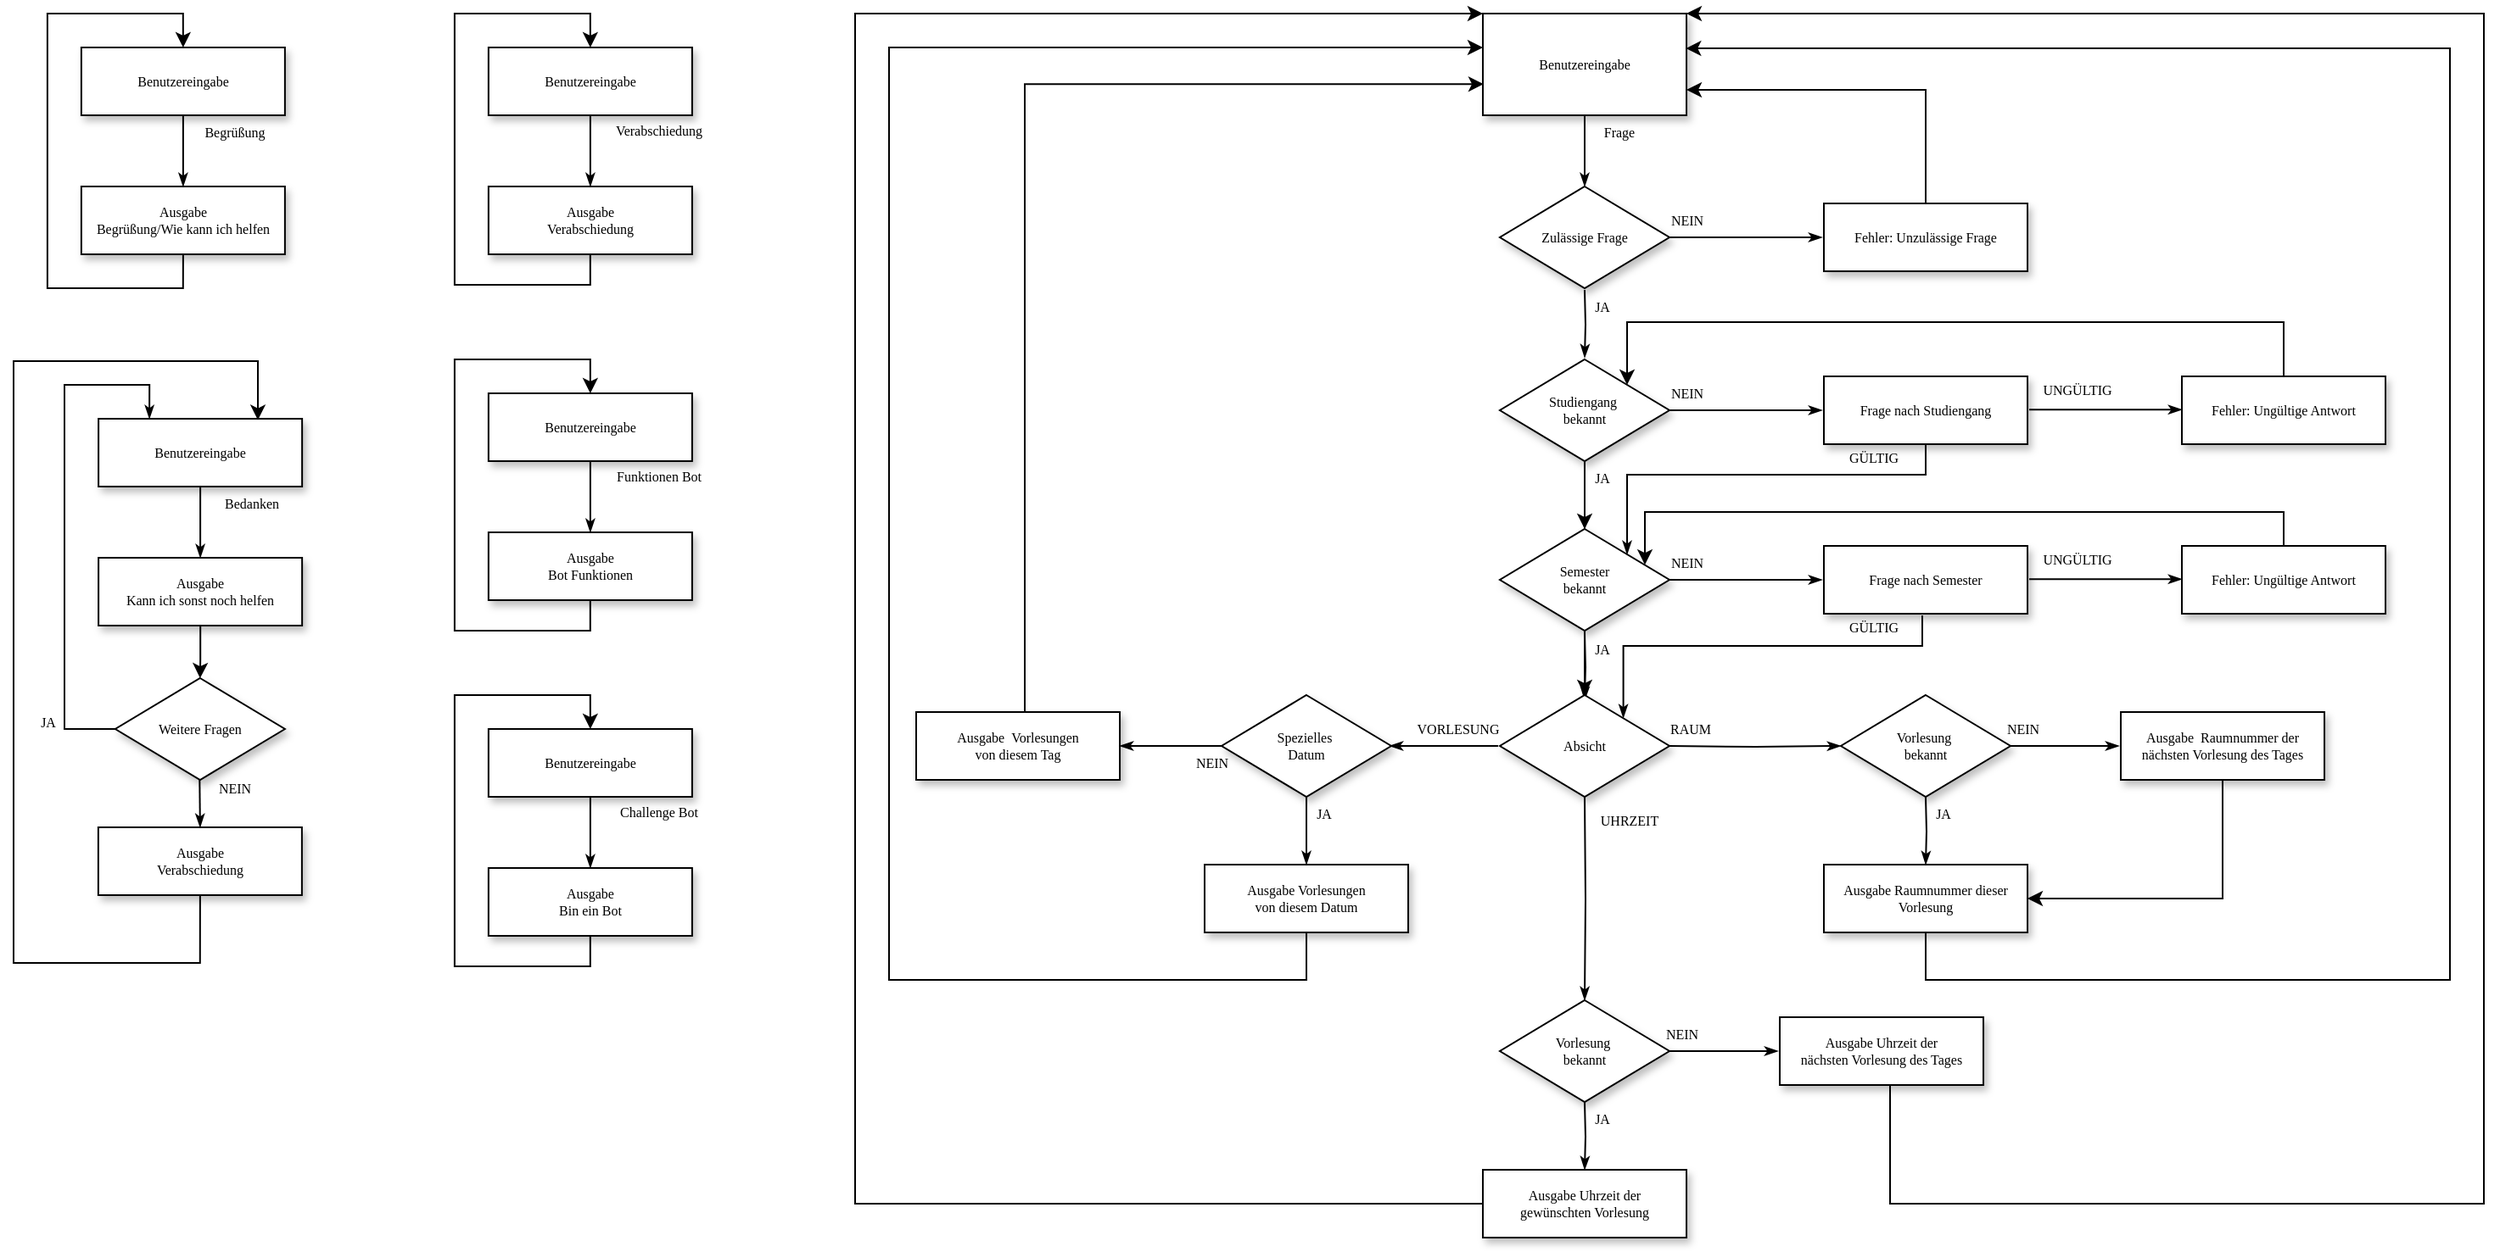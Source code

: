 <mxfile version="15.9.6" type="device"><diagram id="SkZaV6XRM8YND_gPNKjr" name="Page-1"><mxGraphModel dx="2051" dy="1153" grid="1" gridSize="10" guides="1" tooltips="1" connect="1" arrows="1" fold="1" page="1" pageScale="1" pageWidth="827" pageHeight="1169" math="0" shadow="0"><root><mxCell id="0"/><mxCell id="1" parent="0"/><mxCell id="IC4qTKkqoyPokEPvQ9SO-1" value="Benutzereingabe" style="rounded=0;whiteSpace=wrap;html=1;shadow=1;labelBackgroundColor=none;strokeWidth=1;fontFamily=Verdana;fontSize=8;align=center;" vertex="1" parent="1"><mxGeometry x="990" y="120" width="120" height="60" as="geometry"/></mxCell><mxCell id="IC4qTKkqoyPokEPvQ9SO-2" value="NEIN" style="edgeStyle=orthogonalEdgeStyle;rounded=0;html=1;labelBackgroundColor=none;startSize=5;endArrow=classicThin;endFill=1;endSize=5;jettySize=auto;orthogonalLoop=1;strokeWidth=1;fontFamily=Verdana;fontSize=8" edge="1" parent="1" source="IC4qTKkqoyPokEPvQ9SO-5"><mxGeometry x="-0.778" y="10" relative="1" as="geometry"><mxPoint as="offset"/><mxPoint x="1190" y="354" as="targetPoint"/></mxGeometry></mxCell><mxCell id="IC4qTKkqoyPokEPvQ9SO-3" value="JA" style="edgeStyle=orthogonalEdgeStyle;rounded=0;html=1;labelBackgroundColor=none;startSize=5;endArrow=classicThin;endFill=1;endSize=5;jettySize=auto;orthogonalLoop=1;strokeWidth=1;fontFamily=Verdana;fontSize=8" edge="1" parent="1" source="IC4qTKkqoyPokEPvQ9SO-5"><mxGeometry x="-0.5" y="10" relative="1" as="geometry"><mxPoint as="offset"/><mxPoint x="1050" y="424" as="targetPoint"/></mxGeometry></mxCell><mxCell id="IC4qTKkqoyPokEPvQ9SO-4" value="" style="edgeStyle=orthogonalEdgeStyle;rounded=0;orthogonalLoop=1;jettySize=auto;html=1;" edge="1" parent="1" source="IC4qTKkqoyPokEPvQ9SO-5" target="IC4qTKkqoyPokEPvQ9SO-7"><mxGeometry relative="1" as="geometry"/></mxCell><mxCell id="IC4qTKkqoyPokEPvQ9SO-5" value="Studiengang&amp;nbsp;&lt;br&gt;bekannt" style="rhombus;whiteSpace=wrap;html=1;rounded=0;shadow=1;labelBackgroundColor=none;strokeWidth=1;fontFamily=Verdana;fontSize=8;align=center;" vertex="1" parent="1"><mxGeometry x="1000" y="324" width="100" height="60" as="geometry"/></mxCell><mxCell id="IC4qTKkqoyPokEPvQ9SO-6" value="Frage nach Studiengang" style="whiteSpace=wrap;html=1;rounded=0;shadow=1;labelBackgroundColor=none;strokeWidth=1;fontFamily=Verdana;fontSize=8;align=center;" vertex="1" parent="1"><mxGeometry x="1191" y="334" width="120" height="40" as="geometry"/></mxCell><mxCell id="IC4qTKkqoyPokEPvQ9SO-85" value="" style="edgeStyle=orthogonalEdgeStyle;rounded=0;orthogonalLoop=1;jettySize=auto;html=1;" edge="1" parent="1" source="IC4qTKkqoyPokEPvQ9SO-7" target="IC4qTKkqoyPokEPvQ9SO-11"><mxGeometry relative="1" as="geometry"/></mxCell><mxCell id="IC4qTKkqoyPokEPvQ9SO-7" value="Semester&lt;br&gt;bekannt" style="rhombus;whiteSpace=wrap;html=1;rounded=0;shadow=1;labelBackgroundColor=none;strokeWidth=1;fontFamily=Verdana;fontSize=8;align=center;" vertex="1" parent="1"><mxGeometry x="1000" y="424" width="100" height="60" as="geometry"/></mxCell><mxCell id="IC4qTKkqoyPokEPvQ9SO-8" value="JA" style="edgeStyle=orthogonalEdgeStyle;rounded=0;html=1;labelBackgroundColor=none;startSize=5;endArrow=classicThin;endFill=1;endSize=5;jettySize=auto;orthogonalLoop=1;strokeWidth=1;fontFamily=Verdana;fontSize=8" edge="1" parent="1"><mxGeometry x="-0.5" y="10" relative="1" as="geometry"><mxPoint as="offset"/><mxPoint x="1050" y="485" as="sourcePoint"/><mxPoint x="1050" y="525" as="targetPoint"/></mxGeometry></mxCell><mxCell id="IC4qTKkqoyPokEPvQ9SO-9" value="NEIN" style="edgeStyle=orthogonalEdgeStyle;rounded=0;html=1;labelBackgroundColor=none;startSize=5;endArrow=classicThin;endFill=1;endSize=5;jettySize=auto;orthogonalLoop=1;strokeWidth=1;fontFamily=Verdana;fontSize=8" edge="1" parent="1"><mxGeometry x="-0.778" y="10" relative="1" as="geometry"><mxPoint as="offset"/><mxPoint x="1100" y="454" as="sourcePoint"/><mxPoint x="1190" y="454" as="targetPoint"/></mxGeometry></mxCell><mxCell id="IC4qTKkqoyPokEPvQ9SO-10" value="Frage nach Semester" style="whiteSpace=wrap;html=1;rounded=0;shadow=1;labelBackgroundColor=none;strokeWidth=1;fontFamily=Verdana;fontSize=8;align=center;" vertex="1" parent="1"><mxGeometry x="1191" y="434" width="120" height="40" as="geometry"/></mxCell><mxCell id="IC4qTKkqoyPokEPvQ9SO-11" value="Absicht" style="rhombus;whiteSpace=wrap;html=1;rounded=0;shadow=1;labelBackgroundColor=none;strokeWidth=1;fontFamily=Verdana;fontSize=8;align=center;" vertex="1" parent="1"><mxGeometry x="1000" y="522" width="100" height="60" as="geometry"/></mxCell><mxCell id="IC4qTKkqoyPokEPvQ9SO-12" value="VORLESUNG" style="edgeStyle=orthogonalEdgeStyle;rounded=0;html=1;labelBackgroundColor=none;startSize=5;endArrow=classicThin;endFill=1;endSize=5;jettySize=auto;orthogonalLoop=1;strokeWidth=1;fontFamily=Verdana;fontSize=8;exitX=0;exitY=0.5;exitDx=0;exitDy=0;" edge="1" parent="1"><mxGeometry x="-0.251" y="-10" relative="1" as="geometry"><mxPoint as="offset"/><mxPoint x="999" y="552" as="sourcePoint"/><mxPoint x="935" y="552" as="targetPoint"/><Array as="points"><mxPoint x="975" y="552"/><mxPoint x="975" y="552"/></Array></mxGeometry></mxCell><mxCell id="IC4qTKkqoyPokEPvQ9SO-13" value="UHRZEIT" style="edgeStyle=orthogonalEdgeStyle;rounded=0;html=1;labelBackgroundColor=none;startSize=5;endArrow=classicThin;endFill=1;endSize=5;jettySize=auto;orthogonalLoop=1;strokeWidth=1;fontFamily=Verdana;fontSize=8;entryX=0.5;entryY=0;entryDx=0;entryDy=0;" edge="1" parent="1" target="IC4qTKkqoyPokEPvQ9SO-31"><mxGeometry x="-0.767" y="26" relative="1" as="geometry"><mxPoint as="offset"/><mxPoint x="1050" y="582" as="sourcePoint"/><mxPoint x="1050" y="622" as="targetPoint"/><Array as="points"/></mxGeometry></mxCell><mxCell id="IC4qTKkqoyPokEPvQ9SO-14" value="RAUM" style="edgeStyle=orthogonalEdgeStyle;rounded=0;html=1;labelBackgroundColor=none;startSize=5;endArrow=classicThin;endFill=1;endSize=5;jettySize=auto;orthogonalLoop=1;strokeWidth=1;fontFamily=Verdana;fontSize=8;entryX=0;entryY=0.5;entryDx=0;entryDy=0;" edge="1" parent="1" target="IC4qTKkqoyPokEPvQ9SO-17"><mxGeometry x="-0.778" y="10" relative="1" as="geometry"><mxPoint as="offset"/><mxPoint x="1100" y="552" as="sourcePoint"/><mxPoint x="1196" y="552" as="targetPoint"/></mxGeometry></mxCell><mxCell id="IC4qTKkqoyPokEPvQ9SO-15" style="edgeStyle=orthogonalEdgeStyle;rounded=0;orthogonalLoop=1;jettySize=auto;html=1;exitX=0.5;exitY=1;exitDx=0;exitDy=0;entryX=1;entryY=0.5;entryDx=0;entryDy=0;" edge="1" parent="1" source="IC4qTKkqoyPokEPvQ9SO-16" target="IC4qTKkqoyPokEPvQ9SO-21"><mxGeometry relative="1" as="geometry"/></mxCell><mxCell id="IC4qTKkqoyPokEPvQ9SO-16" value="Ausgabe &amp;nbsp;Raumnummer der nächsten Vorlesung des Tages" style="whiteSpace=wrap;html=1;rounded=0;shadow=1;labelBackgroundColor=none;strokeWidth=1;fontFamily=Verdana;fontSize=8;align=center;" vertex="1" parent="1"><mxGeometry x="1366" y="532" width="120" height="40" as="geometry"/></mxCell><mxCell id="IC4qTKkqoyPokEPvQ9SO-17" value="Vorlesung&amp;nbsp;&lt;br&gt;bekannt" style="rhombus;whiteSpace=wrap;html=1;rounded=0;shadow=1;labelBackgroundColor=none;strokeWidth=1;fontFamily=Verdana;fontSize=8;align=center;" vertex="1" parent="1"><mxGeometry x="1201" y="522" width="100" height="60" as="geometry"/></mxCell><mxCell id="IC4qTKkqoyPokEPvQ9SO-18" value="NEIN" style="edgeStyle=orthogonalEdgeStyle;rounded=0;html=1;labelBackgroundColor=none;startSize=5;endArrow=classicThin;endFill=1;endSize=5;jettySize=auto;orthogonalLoop=1;strokeWidth=1;fontFamily=Verdana;fontSize=8" edge="1" parent="1"><mxGeometry x="-0.778" y="10" relative="1" as="geometry"><mxPoint as="offset"/><mxPoint x="1301" y="552" as="sourcePoint"/><mxPoint x="1365" y="552.0" as="targetPoint"/></mxGeometry></mxCell><mxCell id="IC4qTKkqoyPokEPvQ9SO-19" value="JA" style="edgeStyle=orthogonalEdgeStyle;rounded=0;html=1;labelBackgroundColor=none;startSize=5;endArrow=classicThin;endFill=1;endSize=5;jettySize=auto;orthogonalLoop=1;strokeWidth=1;fontFamily=Verdana;fontSize=8" edge="1" parent="1"><mxGeometry x="-0.5" y="10" relative="1" as="geometry"><mxPoint as="offset"/><mxPoint x="1251" y="582" as="sourcePoint"/><mxPoint x="1251" y="622" as="targetPoint"/></mxGeometry></mxCell><mxCell id="IC4qTKkqoyPokEPvQ9SO-20" style="edgeStyle=orthogonalEdgeStyle;rounded=0;orthogonalLoop=1;jettySize=auto;html=1;exitX=0.5;exitY=1;exitDx=0;exitDy=0;entryX=0.997;entryY=0.342;entryDx=0;entryDy=0;entryPerimeter=0;" edge="1" parent="1" source="IC4qTKkqoyPokEPvQ9SO-21" target="IC4qTKkqoyPokEPvQ9SO-1"><mxGeometry relative="1" as="geometry"><mxPoint x="1160" y="140" as="targetPoint"/><Array as="points"><mxPoint x="1251" y="690"/><mxPoint x="1560" y="690"/><mxPoint x="1560" y="141"/></Array></mxGeometry></mxCell><mxCell id="IC4qTKkqoyPokEPvQ9SO-21" value="Ausgabe Raumnummer dieser Vorlesung" style="whiteSpace=wrap;html=1;rounded=0;shadow=1;labelBackgroundColor=none;strokeWidth=1;fontFamily=Verdana;fontSize=8;align=center;" vertex="1" parent="1"><mxGeometry x="1191" y="622" width="120" height="40" as="geometry"/></mxCell><mxCell id="IC4qTKkqoyPokEPvQ9SO-22" value="Spezielles&amp;nbsp;&lt;br&gt;Datum" style="rhombus;whiteSpace=wrap;html=1;rounded=0;shadow=1;labelBackgroundColor=none;strokeWidth=1;fontFamily=Verdana;fontSize=8;align=center;" vertex="1" parent="1"><mxGeometry x="836" y="522" width="100" height="60" as="geometry"/></mxCell><mxCell id="IC4qTKkqoyPokEPvQ9SO-23" value="JA" style="edgeStyle=orthogonalEdgeStyle;rounded=0;html=1;labelBackgroundColor=none;startSize=5;endArrow=classicThin;endFill=1;endSize=5;jettySize=auto;orthogonalLoop=1;strokeWidth=1;fontFamily=Verdana;fontSize=8;exitX=0.5;exitY=1;exitDx=0;exitDy=0;" edge="1" parent="1" source="IC4qTKkqoyPokEPvQ9SO-22"><mxGeometry x="-0.5" y="10" relative="1" as="geometry"><mxPoint as="offset"/><mxPoint x="1271" y="671" as="sourcePoint"/><mxPoint x="886" y="622" as="targetPoint"/></mxGeometry></mxCell><mxCell id="IC4qTKkqoyPokEPvQ9SO-24" value="NEIN" style="edgeStyle=orthogonalEdgeStyle;rounded=0;html=1;labelBackgroundColor=none;startSize=5;endArrow=classicThin;endFill=1;endSize=5;jettySize=auto;orthogonalLoop=1;strokeWidth=1;fontFamily=Verdana;fontSize=8;exitX=0;exitY=0.5;exitDx=0;exitDy=0;" edge="1" parent="1" source="IC4qTKkqoyPokEPvQ9SO-22"><mxGeometry x="-0.778" y="10" relative="1" as="geometry"><mxPoint as="offset"/><mxPoint x="1311" y="562" as="sourcePoint"/><mxPoint x="776" y="552" as="targetPoint"/></mxGeometry></mxCell><mxCell id="IC4qTKkqoyPokEPvQ9SO-25" style="edgeStyle=orthogonalEdgeStyle;rounded=0;orthogonalLoop=1;jettySize=auto;html=1;" edge="1" parent="1" source="IC4qTKkqoyPokEPvQ9SO-26"><mxGeometry relative="1" as="geometry"><Array as="points"><mxPoint x="886" y="690"/><mxPoint x="640" y="690"/><mxPoint x="640" y="140"/></Array><mxPoint x="990" y="140" as="targetPoint"/></mxGeometry></mxCell><mxCell id="IC4qTKkqoyPokEPvQ9SO-26" value="Ausgabe Vorlesungen&lt;br&gt;von diesem Datum" style="whiteSpace=wrap;html=1;rounded=0;shadow=1;labelBackgroundColor=none;strokeWidth=1;fontFamily=Verdana;fontSize=8;align=center;" vertex="1" parent="1"><mxGeometry x="826" y="622" width="120" height="40" as="geometry"/></mxCell><mxCell id="IC4qTKkqoyPokEPvQ9SO-27" style="edgeStyle=orthogonalEdgeStyle;rounded=0;orthogonalLoop=1;jettySize=auto;html=1;exitX=0.5;exitY=1;exitDx=0;exitDy=0;entryX=0.004;entryY=0.693;entryDx=0;entryDy=0;entryPerimeter=0;" edge="1" parent="1" source="IC4qTKkqoyPokEPvQ9SO-28" target="IC4qTKkqoyPokEPvQ9SO-1"><mxGeometry relative="1" as="geometry"><mxPoint x="989" y="170" as="targetPoint"/><Array as="points"><mxPoint x="720" y="572"/><mxPoint x="720" y="162"/></Array></mxGeometry></mxCell><mxCell id="IC4qTKkqoyPokEPvQ9SO-28" value="Ausgabe &amp;nbsp;Vorlesungen&lt;br&gt;von diesem Tag" style="whiteSpace=wrap;html=1;rounded=0;shadow=1;labelBackgroundColor=none;strokeWidth=1;fontFamily=Verdana;fontSize=8;align=center;" vertex="1" parent="1"><mxGeometry x="656" y="532" width="120" height="40" as="geometry"/></mxCell><mxCell id="IC4qTKkqoyPokEPvQ9SO-29" style="edgeStyle=orthogonalEdgeStyle;rounded=0;orthogonalLoop=1;jettySize=auto;html=1;entryX=1;entryY=0;entryDx=0;entryDy=0;" edge="1" parent="1" source="IC4qTKkqoyPokEPvQ9SO-30" target="IC4qTKkqoyPokEPvQ9SO-1"><mxGeometry relative="1" as="geometry"><Array as="points"><mxPoint x="1230" y="822"/><mxPoint x="1580" y="822"/><mxPoint x="1580" y="120"/></Array></mxGeometry></mxCell><mxCell id="IC4qTKkqoyPokEPvQ9SO-30" value="Ausgabe Uhrzeit der&lt;br&gt;nächsten Vorlesung des Tages" style="whiteSpace=wrap;html=1;rounded=0;shadow=1;labelBackgroundColor=none;strokeWidth=1;fontFamily=Verdana;fontSize=8;align=center;" vertex="1" parent="1"><mxGeometry x="1165" y="712" width="120" height="40" as="geometry"/></mxCell><mxCell id="IC4qTKkqoyPokEPvQ9SO-31" value="Vorlesung&amp;nbsp;&lt;br&gt;bekannt" style="rhombus;whiteSpace=wrap;html=1;rounded=0;shadow=1;labelBackgroundColor=none;strokeWidth=1;fontFamily=Verdana;fontSize=8;align=center;" vertex="1" parent="1"><mxGeometry x="1000" y="702" width="100" height="60" as="geometry"/></mxCell><mxCell id="IC4qTKkqoyPokEPvQ9SO-32" value="NEIN" style="edgeStyle=orthogonalEdgeStyle;rounded=0;html=1;labelBackgroundColor=none;startSize=5;endArrow=classicThin;endFill=1;endSize=5;jettySize=auto;orthogonalLoop=1;strokeWidth=1;fontFamily=Verdana;fontSize=8" edge="1" parent="1"><mxGeometry x="-0.778" y="10" relative="1" as="geometry"><mxPoint as="offset"/><mxPoint x="1100" y="732" as="sourcePoint"/><mxPoint x="1164" y="732" as="targetPoint"/></mxGeometry></mxCell><mxCell id="IC4qTKkqoyPokEPvQ9SO-33" value="JA" style="edgeStyle=orthogonalEdgeStyle;rounded=0;html=1;labelBackgroundColor=none;startSize=5;endArrow=classicThin;endFill=1;endSize=5;jettySize=auto;orthogonalLoop=1;strokeWidth=1;fontFamily=Verdana;fontSize=8" edge="1" parent="1"><mxGeometry x="-0.5" y="10" relative="1" as="geometry"><mxPoint as="offset"/><mxPoint x="1050.0" y="762" as="sourcePoint"/><mxPoint x="1050.0" y="802" as="targetPoint"/></mxGeometry></mxCell><mxCell id="IC4qTKkqoyPokEPvQ9SO-34" style="edgeStyle=orthogonalEdgeStyle;rounded=0;orthogonalLoop=1;jettySize=auto;html=1;entryX=0;entryY=0;entryDx=0;entryDy=0;" edge="1" parent="1" source="IC4qTKkqoyPokEPvQ9SO-35" target="IC4qTKkqoyPokEPvQ9SO-1"><mxGeometry relative="1" as="geometry"><mxPoint x="990" y="140" as="targetPoint"/><Array as="points"><mxPoint x="620" y="822"/><mxPoint x="620" y="120"/></Array></mxGeometry></mxCell><mxCell id="IC4qTKkqoyPokEPvQ9SO-35" value="Ausgabe Uhrzeit der&lt;br&gt;gewünschten Vorlesung" style="whiteSpace=wrap;html=1;rounded=0;shadow=1;labelBackgroundColor=none;strokeWidth=1;fontFamily=Verdana;fontSize=8;align=center;" vertex="1" parent="1"><mxGeometry x="990" y="802" width="120" height="40" as="geometry"/></mxCell><mxCell id="IC4qTKkqoyPokEPvQ9SO-36" style="edgeStyle=orthogonalEdgeStyle;rounded=0;orthogonalLoop=1;jettySize=auto;html=1;entryX=1;entryY=0;entryDx=0;entryDy=0;" edge="1" parent="1" source="IC4qTKkqoyPokEPvQ9SO-37" target="IC4qTKkqoyPokEPvQ9SO-5"><mxGeometry relative="1" as="geometry"><Array as="points"><mxPoint x="1462" y="302"/><mxPoint x="1075" y="302"/></Array></mxGeometry></mxCell><mxCell id="IC4qTKkqoyPokEPvQ9SO-37" value="Fehler: Ungültige Antwort" style="whiteSpace=wrap;html=1;rounded=0;shadow=1;labelBackgroundColor=none;strokeWidth=1;fontFamily=Verdana;fontSize=8;align=center;" vertex="1" parent="1"><mxGeometry x="1402" y="334" width="120" height="40" as="geometry"/></mxCell><mxCell id="IC4qTKkqoyPokEPvQ9SO-38" value="GÜLTIG" style="edgeStyle=orthogonalEdgeStyle;rounded=0;html=1;labelBackgroundColor=none;startSize=5;endArrow=classicThin;endFill=1;endSize=5;jettySize=auto;orthogonalLoop=1;strokeWidth=1;fontFamily=Verdana;fontSize=8;exitX=0.5;exitY=1;exitDx=0;exitDy=0;entryX=1;entryY=0;entryDx=0;entryDy=0;" edge="1" parent="1" source="IC4qTKkqoyPokEPvQ9SO-6" target="IC4qTKkqoyPokEPvQ9SO-7"><mxGeometry x="-0.593" y="-10" relative="1" as="geometry"><mxPoint as="offset"/><mxPoint x="1110" y="432" as="targetPoint"/><mxPoint x="1110" y="364" as="sourcePoint"/><Array as="points"><mxPoint x="1251" y="392"/><mxPoint x="1075" y="392"/></Array></mxGeometry></mxCell><mxCell id="IC4qTKkqoyPokEPvQ9SO-39" value="UNGÜLTIG" style="edgeStyle=orthogonalEdgeStyle;rounded=0;html=1;labelBackgroundColor=none;startSize=5;endArrow=classicThin;endFill=1;endSize=5;jettySize=auto;orthogonalLoop=1;strokeWidth=1;fontFamily=Verdana;fontSize=8" edge="1" parent="1"><mxGeometry x="-0.378" y="12" relative="1" as="geometry"><mxPoint as="offset"/><mxPoint x="1402" y="353.66" as="targetPoint"/><mxPoint x="1312" y="353.66" as="sourcePoint"/></mxGeometry></mxCell><mxCell id="IC4qTKkqoyPokEPvQ9SO-40" style="edgeStyle=orthogonalEdgeStyle;rounded=0;orthogonalLoop=1;jettySize=auto;html=1;exitX=0.5;exitY=0;exitDx=0;exitDy=0;entryX=0.855;entryY=0.352;entryDx=0;entryDy=0;entryPerimeter=0;" edge="1" parent="1" source="IC4qTKkqoyPokEPvQ9SO-41" target="IC4qTKkqoyPokEPvQ9SO-7"><mxGeometry relative="1" as="geometry"><mxPoint x="1086" y="442" as="targetPoint"/><Array as="points"><mxPoint x="1462" y="414"/><mxPoint x="1085" y="414"/></Array></mxGeometry></mxCell><mxCell id="IC4qTKkqoyPokEPvQ9SO-41" value="Fehler: Ungültige Antwort" style="whiteSpace=wrap;html=1;rounded=0;shadow=1;labelBackgroundColor=none;strokeWidth=1;fontFamily=Verdana;fontSize=8;align=center;" vertex="1" parent="1"><mxGeometry x="1402" y="434" width="120" height="40" as="geometry"/></mxCell><mxCell id="IC4qTKkqoyPokEPvQ9SO-42" value="UNGÜLTIG" style="edgeStyle=orthogonalEdgeStyle;rounded=0;html=1;labelBackgroundColor=none;startSize=5;endArrow=classicThin;endFill=1;endSize=5;jettySize=auto;orthogonalLoop=1;strokeWidth=1;fontFamily=Verdana;fontSize=8" edge="1" parent="1"><mxGeometry x="-0.378" y="12" relative="1" as="geometry"><mxPoint as="offset"/><mxPoint x="1402" y="453.66" as="targetPoint"/><mxPoint x="1312" y="453.66" as="sourcePoint"/></mxGeometry></mxCell><mxCell id="IC4qTKkqoyPokEPvQ9SO-43" value="GÜLTIG" style="edgeStyle=orthogonalEdgeStyle;rounded=0;html=1;labelBackgroundColor=none;startSize=5;endArrow=classicThin;endFill=1;endSize=5;jettySize=auto;orthogonalLoop=1;strokeWidth=1;fontFamily=Verdana;fontSize=8;exitX=0.5;exitY=1;exitDx=0;exitDy=0;entryX=0.728;entryY=0.224;entryDx=0;entryDy=0;entryPerimeter=0;" edge="1" parent="1" target="IC4qTKkqoyPokEPvQ9SO-11"><mxGeometry x="-0.603" y="-11" relative="1" as="geometry"><mxPoint as="offset"/><mxPoint x="1073" y="532" as="targetPoint"/><mxPoint x="1249.0" y="475" as="sourcePoint"/><Array as="points"><mxPoint x="1249" y="493"/><mxPoint x="1073" y="493"/></Array></mxGeometry></mxCell><mxCell id="IC4qTKkqoyPokEPvQ9SO-44" value="Zulässige Frage" style="rhombus;whiteSpace=wrap;html=1;rounded=0;shadow=1;labelBackgroundColor=none;strokeWidth=1;fontFamily=Verdana;fontSize=8;align=center;" vertex="1" parent="1"><mxGeometry x="1000" y="222" width="100" height="60" as="geometry"/></mxCell><mxCell id="IC4qTKkqoyPokEPvQ9SO-46" value="JA" style="edgeStyle=orthogonalEdgeStyle;rounded=0;html=1;labelBackgroundColor=none;startSize=5;endArrow=classicThin;endFill=1;endSize=5;jettySize=auto;orthogonalLoop=1;strokeWidth=1;fontFamily=Verdana;fontSize=8" edge="1" parent="1"><mxGeometry x="-0.5" y="10" relative="1" as="geometry"><mxPoint as="offset"/><mxPoint x="1050.0" y="323" as="targetPoint"/><mxPoint x="1050.0" y="283" as="sourcePoint"/></mxGeometry></mxCell><mxCell id="IC4qTKkqoyPokEPvQ9SO-47" value="NEIN" style="edgeStyle=orthogonalEdgeStyle;rounded=0;html=1;labelBackgroundColor=none;startSize=5;endArrow=classicThin;endFill=1;endSize=5;jettySize=auto;orthogonalLoop=1;strokeWidth=1;fontFamily=Verdana;fontSize=8" edge="1" parent="1"><mxGeometry x="-0.778" y="10" relative="1" as="geometry"><mxPoint as="offset"/><mxPoint x="1190.0" y="252" as="targetPoint"/><mxPoint x="1100.0" y="252" as="sourcePoint"/></mxGeometry></mxCell><mxCell id="IC4qTKkqoyPokEPvQ9SO-48" style="edgeStyle=orthogonalEdgeStyle;rounded=0;orthogonalLoop=1;jettySize=auto;html=1;exitX=0.5;exitY=0;exitDx=0;exitDy=0;entryX=1;entryY=0.75;entryDx=0;entryDy=0;" edge="1" parent="1" source="IC4qTKkqoyPokEPvQ9SO-49" target="IC4qTKkqoyPokEPvQ9SO-1"><mxGeometry relative="1" as="geometry"><Array as="points"><mxPoint x="1251" y="165"/></Array></mxGeometry></mxCell><mxCell id="IC4qTKkqoyPokEPvQ9SO-49" value="Fehler: Unzulässige Frage" style="whiteSpace=wrap;html=1;rounded=0;shadow=1;labelBackgroundColor=none;strokeWidth=1;fontFamily=Verdana;fontSize=8;align=center;" vertex="1" parent="1"><mxGeometry x="1191" y="232" width="120" height="40" as="geometry"/></mxCell><mxCell id="IC4qTKkqoyPokEPvQ9SO-50" value="Benutzereingabe" style="rounded=0;whiteSpace=wrap;html=1;shadow=1;labelBackgroundColor=none;strokeWidth=1;fontFamily=Verdana;fontSize=8;align=center;" vertex="1" parent="1"><mxGeometry x="403.94" y="140" width="120" height="40" as="geometry"/></mxCell><mxCell id="IC4qTKkqoyPokEPvQ9SO-61" style="edgeStyle=orthogonalEdgeStyle;rounded=0;orthogonalLoop=1;jettySize=auto;html=1;entryX=0.5;entryY=0;entryDx=0;entryDy=0;" edge="1" parent="1" source="IC4qTKkqoyPokEPvQ9SO-51" target="IC4qTKkqoyPokEPvQ9SO-50"><mxGeometry relative="1" as="geometry"><Array as="points"><mxPoint x="463.94" y="280"/><mxPoint x="383.94" y="280"/><mxPoint x="383.94" y="120"/><mxPoint x="463.94" y="120"/></Array></mxGeometry></mxCell><mxCell id="IC4qTKkqoyPokEPvQ9SO-51" value="Ausgabe&lt;br&gt;Verabschiedung" style="whiteSpace=wrap;html=1;rounded=0;shadow=1;labelBackgroundColor=none;strokeWidth=1;fontFamily=Verdana;fontSize=8;align=center;" vertex="1" parent="1"><mxGeometry x="403.94" y="222" width="120" height="40" as="geometry"/></mxCell><mxCell id="IC4qTKkqoyPokEPvQ9SO-54" value="Frage" style="edgeStyle=orthogonalEdgeStyle;rounded=0;html=1;labelBackgroundColor=none;startSize=5;endArrow=classicThin;endFill=1;endSize=5;jettySize=auto;orthogonalLoop=1;strokeWidth=1;fontFamily=Verdana;fontSize=8;exitX=0.5;exitY=1;exitDx=0;exitDy=0;entryX=0.5;entryY=0;entryDx=0;entryDy=0;" edge="1" parent="1" source="IC4qTKkqoyPokEPvQ9SO-1" target="IC4qTKkqoyPokEPvQ9SO-44"><mxGeometry x="-0.524" y="20" relative="1" as="geometry"><mxPoint as="offset"/><mxPoint x="1200" y="262" as="targetPoint"/><mxPoint x="1110" y="262" as="sourcePoint"/><Array as="points"><mxPoint x="1050" y="190"/><mxPoint x="1050" y="190"/></Array></mxGeometry></mxCell><mxCell id="IC4qTKkqoyPokEPvQ9SO-55" value="Verabschiedung" style="edgeStyle=orthogonalEdgeStyle;rounded=0;html=1;labelBackgroundColor=none;startSize=5;endArrow=classicThin;endFill=1;endSize=5;jettySize=auto;orthogonalLoop=1;strokeWidth=1;fontFamily=Verdana;fontSize=8;exitX=0.5;exitY=1;exitDx=0;exitDy=0;entryX=0.5;entryY=0;entryDx=0;entryDy=0;" edge="1" parent="1" source="IC4qTKkqoyPokEPvQ9SO-50" target="IC4qTKkqoyPokEPvQ9SO-51"><mxGeometry x="-0.524" y="40" relative="1" as="geometry"><mxPoint y="-1" as="offset"/><mxPoint x="463.52" y="232" as="targetPoint"/><mxPoint x="463.52" y="190" as="sourcePoint"/><Array as="points"/></mxGeometry></mxCell><mxCell id="IC4qTKkqoyPokEPvQ9SO-57" value="Benutzereingabe" style="rounded=0;whiteSpace=wrap;html=1;shadow=1;labelBackgroundColor=none;strokeWidth=1;fontFamily=Verdana;fontSize=8;align=center;" vertex="1" parent="1"><mxGeometry x="163.94" y="140" width="120" height="40" as="geometry"/></mxCell><mxCell id="IC4qTKkqoyPokEPvQ9SO-60" style="edgeStyle=orthogonalEdgeStyle;rounded=0;orthogonalLoop=1;jettySize=auto;html=1;exitX=0.5;exitY=1;exitDx=0;exitDy=0;entryX=0.5;entryY=0;entryDx=0;entryDy=0;" edge="1" parent="1" source="IC4qTKkqoyPokEPvQ9SO-58" target="IC4qTKkqoyPokEPvQ9SO-57"><mxGeometry relative="1" as="geometry"><Array as="points"><mxPoint x="223.94" y="282"/><mxPoint x="143.94" y="282"/><mxPoint x="143.94" y="120"/><mxPoint x="223.94" y="120"/></Array></mxGeometry></mxCell><mxCell id="IC4qTKkqoyPokEPvQ9SO-58" value="Ausgabe&lt;br&gt;Begrüßung/Wie kann ich helfen" style="whiteSpace=wrap;html=1;rounded=0;shadow=1;labelBackgroundColor=none;strokeWidth=1;fontFamily=Verdana;fontSize=8;align=center;" vertex="1" parent="1"><mxGeometry x="163.94" y="222" width="120" height="40" as="geometry"/></mxCell><mxCell id="IC4qTKkqoyPokEPvQ9SO-59" value="Begrüßung" style="edgeStyle=orthogonalEdgeStyle;rounded=0;html=1;labelBackgroundColor=none;startSize=5;endArrow=classicThin;endFill=1;endSize=5;jettySize=auto;orthogonalLoop=1;strokeWidth=1;fontFamily=Verdana;fontSize=8;exitX=0.5;exitY=1;exitDx=0;exitDy=0;entryX=0.5;entryY=0;entryDx=0;entryDy=0;" edge="1" parent="1" source="IC4qTKkqoyPokEPvQ9SO-57" target="IC4qTKkqoyPokEPvQ9SO-58"><mxGeometry x="-0.524" y="30" relative="1" as="geometry"><mxPoint as="offset"/><mxPoint x="223.52" y="232" as="targetPoint"/><mxPoint x="223.52" y="190" as="sourcePoint"/><Array as="points"/></mxGeometry></mxCell><mxCell id="IC4qTKkqoyPokEPvQ9SO-62" value="Benutzereingabe" style="rounded=0;whiteSpace=wrap;html=1;shadow=1;labelBackgroundColor=none;strokeWidth=1;fontFamily=Verdana;fontSize=8;align=center;" vertex="1" parent="1"><mxGeometry x="174.06" y="359" width="120" height="40" as="geometry"/></mxCell><mxCell id="IC4qTKkqoyPokEPvQ9SO-87" style="edgeStyle=orthogonalEdgeStyle;rounded=0;orthogonalLoop=1;jettySize=auto;html=1;entryX=0.5;entryY=0;entryDx=0;entryDy=0;" edge="1" parent="1" source="IC4qTKkqoyPokEPvQ9SO-64" target="IC4qTKkqoyPokEPvQ9SO-84"><mxGeometry relative="1" as="geometry"/></mxCell><mxCell id="IC4qTKkqoyPokEPvQ9SO-64" value="Ausgabe&lt;br&gt;Kann ich sonst noch helfen" style="whiteSpace=wrap;html=1;rounded=0;shadow=1;labelBackgroundColor=none;strokeWidth=1;fontFamily=Verdana;fontSize=8;align=center;" vertex="1" parent="1"><mxGeometry x="174.06" y="441" width="120" height="40" as="geometry"/></mxCell><mxCell id="IC4qTKkqoyPokEPvQ9SO-65" value="Bedanken" style="edgeStyle=orthogonalEdgeStyle;rounded=0;html=1;labelBackgroundColor=none;startSize=5;endArrow=classicThin;endFill=1;endSize=5;jettySize=auto;orthogonalLoop=1;strokeWidth=1;fontFamily=Verdana;fontSize=8;exitX=0.5;exitY=1;exitDx=0;exitDy=0;entryX=0.5;entryY=0;entryDx=0;entryDy=0;" edge="1" parent="1" source="IC4qTKkqoyPokEPvQ9SO-62" target="IC4qTKkqoyPokEPvQ9SO-64"><mxGeometry x="-0.524" y="30" relative="1" as="geometry"><mxPoint as="offset"/><mxPoint x="233.64" y="451" as="targetPoint"/><mxPoint x="233.64" y="409" as="sourcePoint"/><Array as="points"/></mxGeometry></mxCell><mxCell id="IC4qTKkqoyPokEPvQ9SO-75" style="edgeStyle=orthogonalEdgeStyle;rounded=0;orthogonalLoop=1;jettySize=auto;html=1;exitX=0.5;exitY=1;exitDx=0;exitDy=0;entryX=0.787;entryY=0.021;entryDx=0;entryDy=0;entryPerimeter=0;" edge="1" parent="1" source="IC4qTKkqoyPokEPvQ9SO-72" target="IC4qTKkqoyPokEPvQ9SO-62"><mxGeometry relative="1" as="geometry"><mxPoint x="254.06" y="359" as="targetPoint"/><Array as="points"><mxPoint x="234" y="680"/><mxPoint x="124" y="680"/><mxPoint x="124" y="325"/><mxPoint x="268" y="325"/><mxPoint x="268" y="360"/></Array></mxGeometry></mxCell><mxCell id="IC4qTKkqoyPokEPvQ9SO-72" value="Ausgabe&lt;br&gt;Verabschiedung" style="whiteSpace=wrap;html=1;rounded=0;shadow=1;labelBackgroundColor=none;strokeWidth=1;fontFamily=Verdana;fontSize=8;align=center;" vertex="1" parent="1"><mxGeometry x="173.94" y="600" width="120" height="40" as="geometry"/></mxCell><mxCell id="IC4qTKkqoyPokEPvQ9SO-77" value="Benutzereingabe" style="rounded=0;whiteSpace=wrap;html=1;shadow=1;labelBackgroundColor=none;strokeWidth=1;fontFamily=Verdana;fontSize=8;align=center;" vertex="1" parent="1"><mxGeometry x="403.94" y="344" width="120" height="40" as="geometry"/></mxCell><mxCell id="IC4qTKkqoyPokEPvQ9SO-78" style="edgeStyle=orthogonalEdgeStyle;rounded=0;orthogonalLoop=1;jettySize=auto;html=1;entryX=0.5;entryY=0;entryDx=0;entryDy=0;" edge="1" parent="1" source="IC4qTKkqoyPokEPvQ9SO-79" target="IC4qTKkqoyPokEPvQ9SO-77"><mxGeometry relative="1" as="geometry"><Array as="points"><mxPoint x="463.94" y="484"/><mxPoint x="383.94" y="484"/><mxPoint x="383.94" y="324"/><mxPoint x="463.94" y="324"/></Array></mxGeometry></mxCell><mxCell id="IC4qTKkqoyPokEPvQ9SO-79" value="Ausgabe&lt;br&gt;Bot Funktionen" style="whiteSpace=wrap;html=1;rounded=0;shadow=1;labelBackgroundColor=none;strokeWidth=1;fontFamily=Verdana;fontSize=8;align=center;" vertex="1" parent="1"><mxGeometry x="403.94" y="426" width="120" height="40" as="geometry"/></mxCell><mxCell id="IC4qTKkqoyPokEPvQ9SO-80" value="Funktionen Bot" style="edgeStyle=orthogonalEdgeStyle;rounded=0;html=1;labelBackgroundColor=none;startSize=5;endArrow=classicThin;endFill=1;endSize=5;jettySize=auto;orthogonalLoop=1;strokeWidth=1;fontFamily=Verdana;fontSize=8;exitX=0.5;exitY=1;exitDx=0;exitDy=0;entryX=0.5;entryY=0;entryDx=0;entryDy=0;" edge="1" parent="1" source="IC4qTKkqoyPokEPvQ9SO-77" target="IC4qTKkqoyPokEPvQ9SO-79"><mxGeometry x="-0.524" y="40" relative="1" as="geometry"><mxPoint y="-1" as="offset"/><mxPoint x="463.52" y="436" as="targetPoint"/><mxPoint x="463.52" y="394" as="sourcePoint"/><Array as="points"/></mxGeometry></mxCell><mxCell id="IC4qTKkqoyPokEPvQ9SO-82" value="JA" style="edgeStyle=orthogonalEdgeStyle;rounded=0;html=1;labelBackgroundColor=none;startSize=5;endArrow=classicThin;endFill=1;endSize=5;jettySize=auto;orthogonalLoop=1;strokeWidth=1;fontFamily=Verdana;fontSize=8;entryX=0.25;entryY=0;entryDx=0;entryDy=0;" edge="1" parent="1" source="IC4qTKkqoyPokEPvQ9SO-84" target="IC4qTKkqoyPokEPvQ9SO-62"><mxGeometry x="-0.778" y="10" relative="1" as="geometry"><mxPoint as="offset"/><mxPoint x="324" y="530" as="targetPoint"/><Array as="points"><mxPoint x="154" y="542"/><mxPoint x="154" y="339"/><mxPoint x="204" y="339"/></Array></mxGeometry></mxCell><mxCell id="IC4qTKkqoyPokEPvQ9SO-84" value="Weitere Fragen" style="rhombus;whiteSpace=wrap;html=1;rounded=0;shadow=1;labelBackgroundColor=none;strokeWidth=1;fontFamily=Verdana;fontSize=8;align=center;" vertex="1" parent="1"><mxGeometry x="183.94" y="512" width="100" height="60" as="geometry"/></mxCell><mxCell id="IC4qTKkqoyPokEPvQ9SO-86" value="NEIN" style="edgeStyle=orthogonalEdgeStyle;rounded=0;html=1;labelBackgroundColor=none;startSize=5;endArrow=classicThin;endFill=1;endSize=5;jettySize=auto;orthogonalLoop=1;strokeWidth=1;fontFamily=Verdana;fontSize=8;entryX=0.5;entryY=0;entryDx=0;entryDy=0;" edge="1" parent="1" target="IC4qTKkqoyPokEPvQ9SO-72"><mxGeometry x="-0.599" y="20" relative="1" as="geometry"><mxPoint as="offset"/><mxPoint x="233.66" y="572" as="sourcePoint"/><mxPoint x="234" y="597" as="targetPoint"/><Array as="points"/></mxGeometry></mxCell><mxCell id="IC4qTKkqoyPokEPvQ9SO-89" value="Benutzereingabe" style="rounded=0;whiteSpace=wrap;html=1;shadow=1;labelBackgroundColor=none;strokeWidth=1;fontFamily=Verdana;fontSize=8;align=center;" vertex="1" parent="1"><mxGeometry x="403.94" y="542" width="120" height="40" as="geometry"/></mxCell><mxCell id="IC4qTKkqoyPokEPvQ9SO-90" style="edgeStyle=orthogonalEdgeStyle;rounded=0;orthogonalLoop=1;jettySize=auto;html=1;entryX=0.5;entryY=0;entryDx=0;entryDy=0;" edge="1" parent="1" source="IC4qTKkqoyPokEPvQ9SO-91" target="IC4qTKkqoyPokEPvQ9SO-89"><mxGeometry relative="1" as="geometry"><Array as="points"><mxPoint x="463.94" y="682"/><mxPoint x="383.94" y="682"/><mxPoint x="383.94" y="522"/><mxPoint x="463.94" y="522"/></Array></mxGeometry></mxCell><mxCell id="IC4qTKkqoyPokEPvQ9SO-91" value="Ausgabe&lt;br&gt;Bin ein Bot" style="whiteSpace=wrap;html=1;rounded=0;shadow=1;labelBackgroundColor=none;strokeWidth=1;fontFamily=Verdana;fontSize=8;align=center;" vertex="1" parent="1"><mxGeometry x="403.94" y="624" width="120" height="40" as="geometry"/></mxCell><mxCell id="IC4qTKkqoyPokEPvQ9SO-92" value="Challenge Bot" style="edgeStyle=orthogonalEdgeStyle;rounded=0;html=1;labelBackgroundColor=none;startSize=5;endArrow=classicThin;endFill=1;endSize=5;jettySize=auto;orthogonalLoop=1;strokeWidth=1;fontFamily=Verdana;fontSize=8;exitX=0.5;exitY=1;exitDx=0;exitDy=0;entryX=0.5;entryY=0;entryDx=0;entryDy=0;" edge="1" parent="1" source="IC4qTKkqoyPokEPvQ9SO-89" target="IC4qTKkqoyPokEPvQ9SO-91"><mxGeometry x="-0.524" y="40" relative="1" as="geometry"><mxPoint y="-1" as="offset"/><mxPoint x="463.52" y="634" as="targetPoint"/><mxPoint x="463.52" y="592" as="sourcePoint"/><Array as="points"/></mxGeometry></mxCell></root></mxGraphModel></diagram></mxfile>